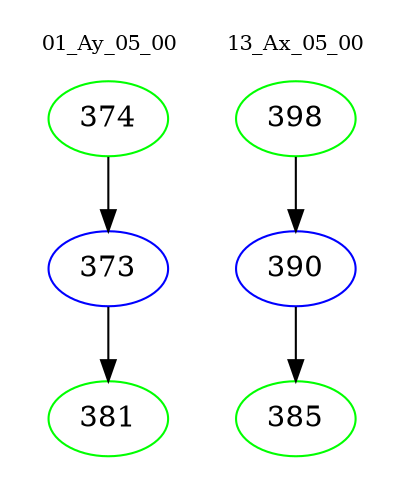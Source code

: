 digraph{
subgraph cluster_0 {
color = white
label = "01_Ay_05_00";
fontsize=10;
T0_374 [label="374", color="green"]
T0_374 -> T0_373 [color="black"]
T0_373 [label="373", color="blue"]
T0_373 -> T0_381 [color="black"]
T0_381 [label="381", color="green"]
}
subgraph cluster_1 {
color = white
label = "13_Ax_05_00";
fontsize=10;
T1_398 [label="398", color="green"]
T1_398 -> T1_390 [color="black"]
T1_390 [label="390", color="blue"]
T1_390 -> T1_385 [color="black"]
T1_385 [label="385", color="green"]
}
}
